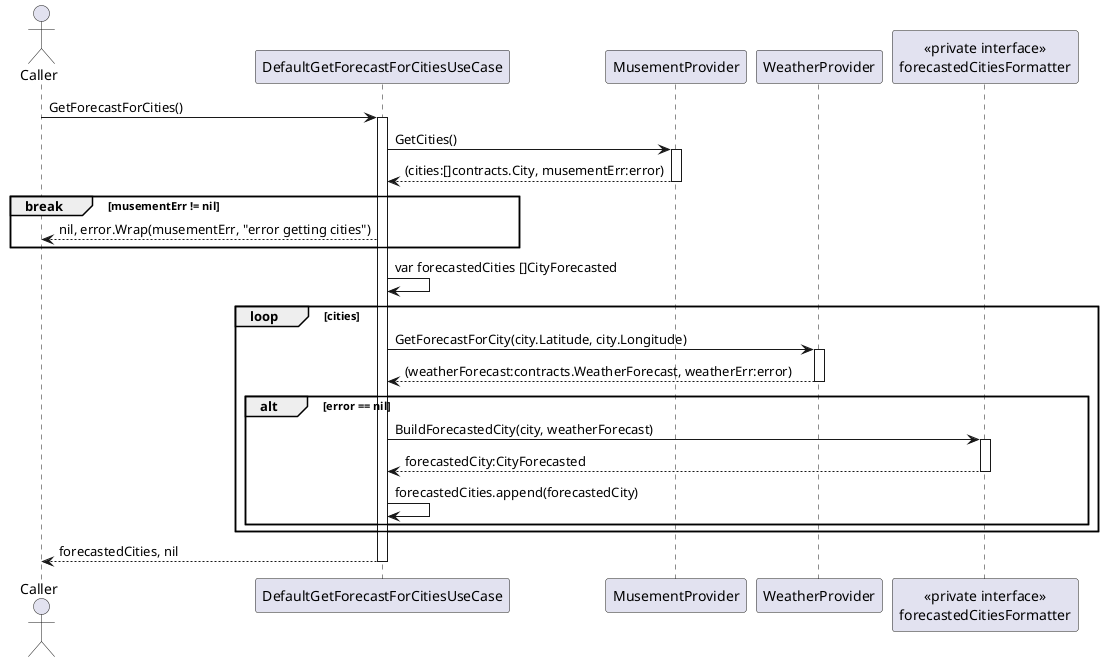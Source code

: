 @startuml

actor Caller as C
participant DefaultGetForecastForCitiesUseCase as UC
participant MusementProvider as MP
participant WeatherProvider as WP
participant "<<private interface>>\nforecastedCitiesFormatter" as FCF

C -> UC : GetForecastForCities()
activate UC
    UC -> MP : GetCities()
    activate MP
    return (cities:[]contracts.City, musementErr:error)
    break musementErr != nil
        UC --> C : nil, error.Wrap(musementErr, "error getting cities")
    end
    UC -> UC : var forecastedCities []CityForecasted
    loop cities
        UC -> WP : GetForecastForCity(city.Latitude, city.Longitude)
        activate WP
        return (weatherForecast:contracts.WeatherForecast, weatherErr:error)
        alt error == nil
            UC -> FCF : BuildForecastedCity(city, weatherForecast)
            activate FCF
            return forecastedCity:CityForecasted
            UC -> UC : forecastedCities.append(forecastedCity)
        end
    end
    UC --> C : forecastedCities, nil
deactivate

@enduml
